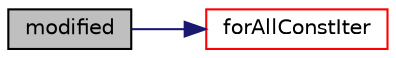 digraph "modified"
{
  bgcolor="transparent";
  edge [fontname="Helvetica",fontsize="10",labelfontname="Helvetica",labelfontsize="10"];
  node [fontname="Helvetica",fontsize="10",shape=record];
  rankdir="LR";
  Node4267 [label="modified",height=0.2,width=0.4,color="black", fillcolor="grey75", style="filled", fontcolor="black"];
  Node4267 -> Node4268 [color="midnightblue",fontsize="10",style="solid",fontname="Helvetica"];
  Node4268 [label="forAllConstIter",height=0.2,width=0.4,color="red",URL="$a39311.html#ae21e2836509b0fa7f7cedf6493b11b09"];
}
